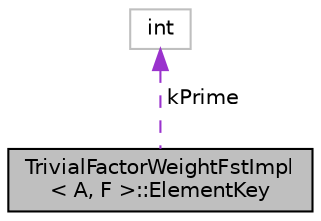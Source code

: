 digraph "TrivialFactorWeightFstImpl&lt; A, F &gt;::ElementKey"
{
  edge [fontname="Helvetica",fontsize="10",labelfontname="Helvetica",labelfontsize="10"];
  node [fontname="Helvetica",fontsize="10",shape=record];
  Node1 [label="TrivialFactorWeightFstImpl\l\< A, F \>::ElementKey",height=0.2,width=0.4,color="black", fillcolor="grey75", style="filled", fontcolor="black"];
  Node2 -> Node1 [dir="back",color="darkorchid3",fontsize="10",style="dashed",label=" kPrime" ,fontname="Helvetica"];
  Node2 [label="int",height=0.2,width=0.4,color="grey75", fillcolor="white", style="filled"];
}
